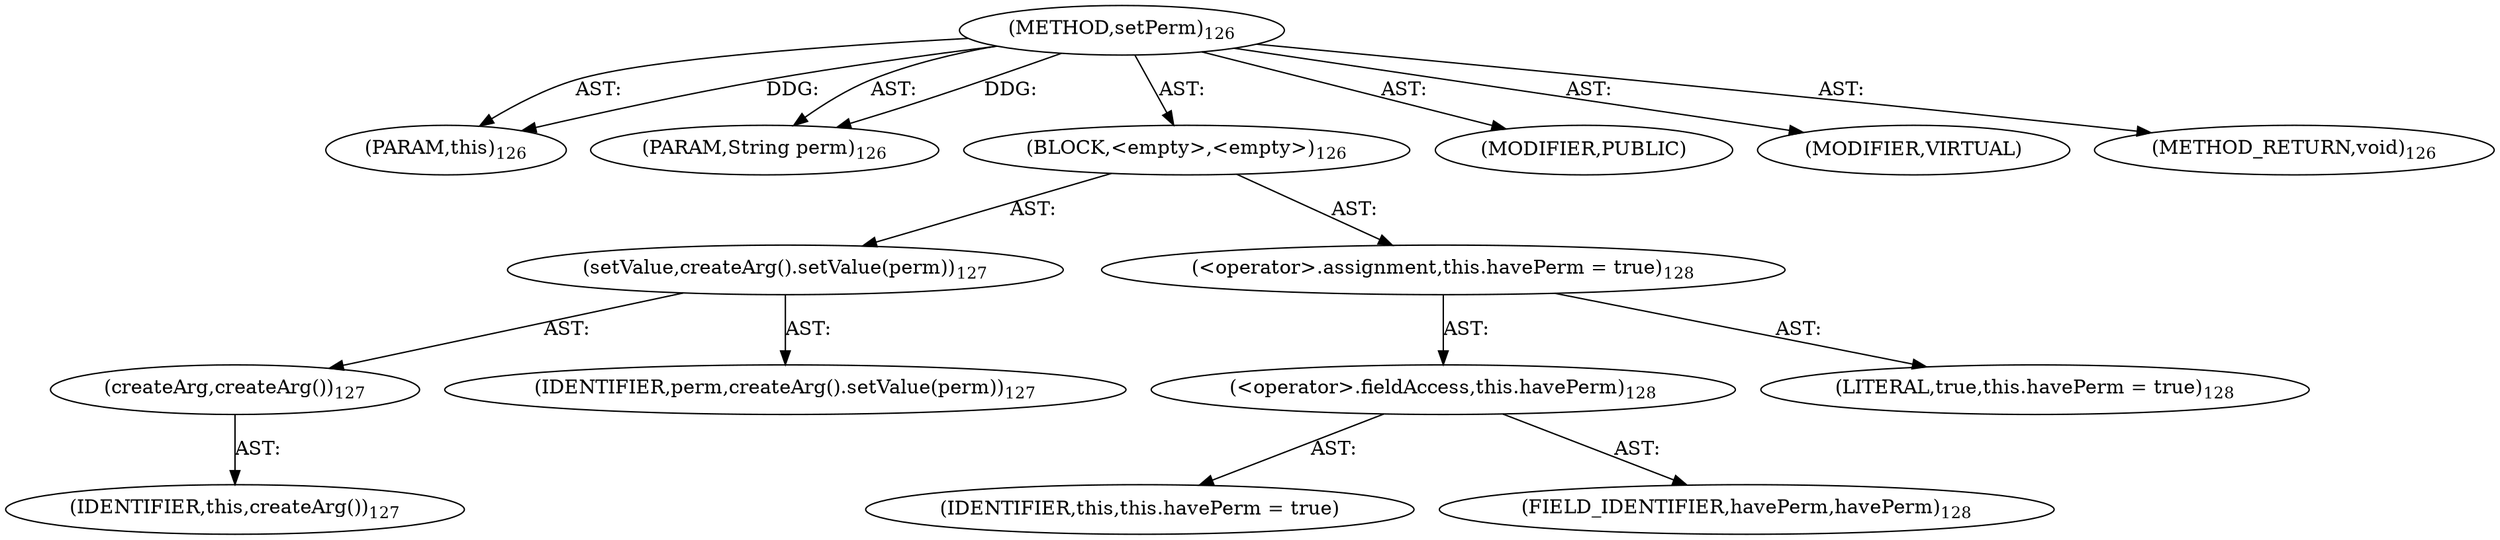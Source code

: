 digraph "setPerm" {  
"111669149700" [label = <(METHOD,setPerm)<SUB>126</SUB>> ]
"115964116993" [label = <(PARAM,this)<SUB>126</SUB>> ]
"115964117006" [label = <(PARAM,String perm)<SUB>126</SUB>> ]
"25769803780" [label = <(BLOCK,&lt;empty&gt;,&lt;empty&gt;)<SUB>126</SUB>> ]
"30064771094" [label = <(setValue,createArg().setValue(perm))<SUB>127</SUB>> ]
"30064771095" [label = <(createArg,createArg())<SUB>127</SUB>> ]
"68719476737" [label = <(IDENTIFIER,this,createArg())<SUB>127</SUB>> ]
"68719476775" [label = <(IDENTIFIER,perm,createArg().setValue(perm))<SUB>127</SUB>> ]
"30064771096" [label = <(&lt;operator&gt;.assignment,this.havePerm = true)<SUB>128</SUB>> ]
"30064771097" [label = <(&lt;operator&gt;.fieldAccess,this.havePerm)<SUB>128</SUB>> ]
"68719476776" [label = <(IDENTIFIER,this,this.havePerm = true)> ]
"55834574854" [label = <(FIELD_IDENTIFIER,havePerm,havePerm)<SUB>128</SUB>> ]
"90194313221" [label = <(LITERAL,true,this.havePerm = true)<SUB>128</SUB>> ]
"133143986187" [label = <(MODIFIER,PUBLIC)> ]
"133143986188" [label = <(MODIFIER,VIRTUAL)> ]
"128849018884" [label = <(METHOD_RETURN,void)<SUB>126</SUB>> ]
  "111669149700" -> "115964116993"  [ label = "AST: "] 
  "111669149700" -> "115964117006"  [ label = "AST: "] 
  "111669149700" -> "25769803780"  [ label = "AST: "] 
  "111669149700" -> "133143986187"  [ label = "AST: "] 
  "111669149700" -> "133143986188"  [ label = "AST: "] 
  "111669149700" -> "128849018884"  [ label = "AST: "] 
  "25769803780" -> "30064771094"  [ label = "AST: "] 
  "25769803780" -> "30064771096"  [ label = "AST: "] 
  "30064771094" -> "30064771095"  [ label = "AST: "] 
  "30064771094" -> "68719476775"  [ label = "AST: "] 
  "30064771095" -> "68719476737"  [ label = "AST: "] 
  "30064771096" -> "30064771097"  [ label = "AST: "] 
  "30064771096" -> "90194313221"  [ label = "AST: "] 
  "30064771097" -> "68719476776"  [ label = "AST: "] 
  "30064771097" -> "55834574854"  [ label = "AST: "] 
  "111669149700" -> "115964116993"  [ label = "DDG: "] 
  "111669149700" -> "115964117006"  [ label = "DDG: "] 
}
